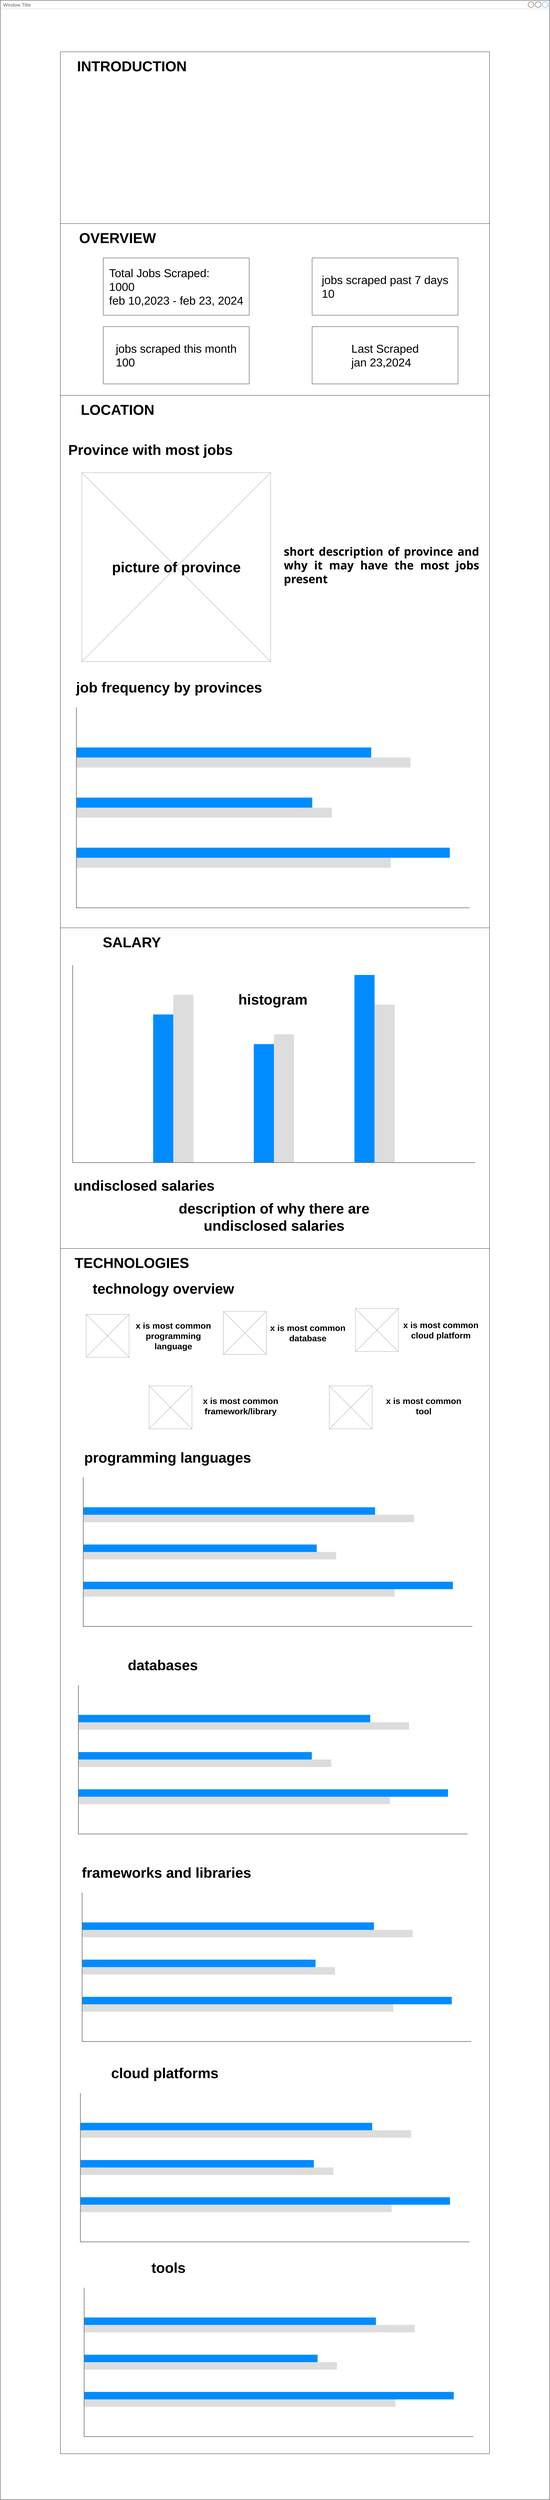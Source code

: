 <mxfile version="22.1.21" type="device">
  <diagram name="Page-1" id="f1b7ffb7-ca1e-a977-7cf5-a751b3c06c05">
    <mxGraphModel dx="2333" dy="1487" grid="1" gridSize="10" guides="1" tooltips="1" connect="1" arrows="1" fold="1" page="1" pageScale="1" pageWidth="826" pageHeight="1169" background="none" math="0" shadow="0">
      <root>
        <mxCell id="0" />
        <mxCell id="1" parent="0" />
        <mxCell id="U1F3V3Q_sJa1fO-xLQ_z-1" value="Window Title" style="strokeWidth=1;shadow=0;dashed=0;align=center;html=1;shape=mxgraph.mockup.containers.window;align=left;verticalAlign=top;spacingLeft=8;strokeColor2=#008cff;strokeColor3=#c4c4c4;fontColor=#666666;mainText=;fontSize=17;labelBackgroundColor=none;whiteSpace=wrap;" parent="1" vertex="1">
          <mxGeometry x="160" y="80" width="1920" height="8730" as="geometry" />
        </mxCell>
        <mxCell id="U1F3V3Q_sJa1fO-xLQ_z-7" value="" style="rounded=0;whiteSpace=wrap;html=1;" parent="1" vertex="1">
          <mxGeometry x="370" y="860" width="1500" height="600" as="geometry" />
        </mxCell>
        <mxCell id="U1F3V3Q_sJa1fO-xLQ_z-9" value="OVERVIEW" style="text;html=1;strokeColor=none;fillColor=none;align=center;verticalAlign=middle;whiteSpace=wrap;rounded=0;fontSize=50;fontStyle=1" parent="1" vertex="1">
          <mxGeometry x="370" y="860" width="400" height="100" as="geometry" />
        </mxCell>
        <mxCell id="U1F3V3Q_sJa1fO-xLQ_z-10" value="&lt;div style=&quot;text-align: left; font-size: 40px;&quot;&gt;&lt;span style=&quot;background-color: initial;&quot;&gt;&lt;font style=&quot;font-size: 40px;&quot;&gt;Total Jobs Scraped:&lt;/font&gt;&lt;/span&gt;&lt;/div&gt;&lt;font style=&quot;font-size: 40px;&quot;&gt;&lt;div style=&quot;text-align: left;&quot;&gt;&lt;span style=&quot;background-color: initial;&quot;&gt;1000&lt;/span&gt;&lt;/div&gt;&lt;div style=&quot;text-align: left;&quot;&gt;&lt;span style=&quot;background-color: initial;&quot;&gt;feb 10,2023 - feb 23, 2024&lt;/span&gt;&lt;/div&gt;&lt;/font&gt;" style="rounded=0;whiteSpace=wrap;html=1;" parent="1" vertex="1">
          <mxGeometry x="520" y="980" width="510" height="200" as="geometry" />
        </mxCell>
        <mxCell id="U1F3V3Q_sJa1fO-xLQ_z-16" value="&lt;div style=&quot;text-align: left; font-size: 40px;&quot;&gt;jobs scraped past 7 days&lt;/div&gt;&lt;div style=&quot;text-align: left; font-size: 40px;&quot;&gt;10&lt;/div&gt;" style="rounded=0;whiteSpace=wrap;html=1;" parent="1" vertex="1">
          <mxGeometry x="1250" y="980" width="510" height="200" as="geometry" />
        </mxCell>
        <mxCell id="U1F3V3Q_sJa1fO-xLQ_z-17" value="&lt;div style=&quot;text-align: left; font-size: 40px;&quot;&gt;jobs scraped this month&lt;/div&gt;&lt;div style=&quot;text-align: left; font-size: 40px;&quot;&gt;100&lt;/div&gt;" style="rounded=0;whiteSpace=wrap;html=1;" parent="1" vertex="1">
          <mxGeometry x="520" y="1220" width="510" height="200" as="geometry" />
        </mxCell>
        <mxCell id="U1F3V3Q_sJa1fO-xLQ_z-18" value="&lt;div style=&quot;text-align: left; font-size: 40px;&quot;&gt;Last Scraped&lt;/div&gt;&lt;div style=&quot;text-align: left; font-size: 40px;&quot;&gt;jan 23,2024&lt;/div&gt;" style="rounded=0;whiteSpace=wrap;html=1;" parent="1" vertex="1">
          <mxGeometry x="1250" y="1220" width="510" height="200" as="geometry" />
        </mxCell>
        <mxCell id="U1F3V3Q_sJa1fO-xLQ_z-20" value="" style="rounded=0;whiteSpace=wrap;html=1;" parent="1" vertex="1">
          <mxGeometry x="370" y="1460" width="1500" height="1860" as="geometry" />
        </mxCell>
        <mxCell id="U1F3V3Q_sJa1fO-xLQ_z-21" value="LOCATION" style="text;html=1;strokeColor=none;fillColor=none;align=center;verticalAlign=middle;whiteSpace=wrap;rounded=0;fontSize=50;fontStyle=1" parent="1" vertex="1">
          <mxGeometry x="370" y="1460" width="400" height="100" as="geometry" />
        </mxCell>
        <mxCell id="U1F3V3Q_sJa1fO-xLQ_z-22" value="" style="rounded=0;whiteSpace=wrap;html=1;" parent="1" vertex="1">
          <mxGeometry x="370" y="260" width="1500" height="600" as="geometry" />
        </mxCell>
        <mxCell id="U1F3V3Q_sJa1fO-xLQ_z-23" value="INTRODUCTION" style="text;html=1;strokeColor=none;fillColor=none;align=center;verticalAlign=middle;whiteSpace=wrap;rounded=0;fontSize=50;fontStyle=1" parent="1" vertex="1">
          <mxGeometry x="370" y="260" width="500" height="100" as="geometry" />
        </mxCell>
        <mxCell id="U1F3V3Q_sJa1fO-xLQ_z-28" value="Province with most jobs" style="text;html=1;strokeColor=none;fillColor=none;align=center;verticalAlign=middle;whiteSpace=wrap;rounded=0;fontSize=50;fontStyle=1" parent="1" vertex="1">
          <mxGeometry x="370" y="1600" width="630" height="100" as="geometry" />
        </mxCell>
        <mxCell id="U1F3V3Q_sJa1fO-xLQ_z-30" value="" style="verticalLabelPosition=bottom;shadow=0;dashed=0;align=center;html=1;verticalAlign=top;strokeWidth=1;shape=mxgraph.mockup.graphics.simpleIcon;strokeColor=#999999;" parent="1" vertex="1">
          <mxGeometry x="445" y="1730" width="660" height="660" as="geometry" />
        </mxCell>
        <mxCell id="U1F3V3Q_sJa1fO-xLQ_z-31" value="&lt;p style=&quot;margin: 0px 0px 15px; padding: 0px; text-align: justify; font-family: &amp;quot;Open Sans&amp;quot;, Arial, sans-serif; background-color: rgb(255, 255, 255); font-size: 40px;&quot;&gt;short description of province and why it may have the most jobs present&lt;/p&gt;" style="text;html=1;strokeColor=none;fillColor=none;align=center;verticalAlign=middle;whiteSpace=wrap;rounded=0;fontSize=40;horizontal=1;fontStyle=1" parent="1" vertex="1">
          <mxGeometry x="1150" y="1730" width="685" height="660" as="geometry" />
        </mxCell>
        <mxCell id="U1F3V3Q_sJa1fO-xLQ_z-32" value="picture of province" style="text;html=1;strokeColor=none;fillColor=none;align=center;verticalAlign=middle;whiteSpace=wrap;rounded=0;fontSize=50;fontStyle=1" parent="1" vertex="1">
          <mxGeometry x="537.5" y="2010" width="475" height="100" as="geometry" />
        </mxCell>
        <mxCell id="U1F3V3Q_sJa1fO-xLQ_z-33" value="job frequency by provinces" style="text;html=1;strokeColor=none;fillColor=none;align=center;verticalAlign=middle;whiteSpace=wrap;rounded=0;fontSize=50;fontStyle=1" parent="1" vertex="1">
          <mxGeometry x="370" y="2430" width="760" height="100" as="geometry" />
        </mxCell>
        <mxCell id="U1F3V3Q_sJa1fO-xLQ_z-34" value="" style="verticalLabelPosition=bottom;shadow=0;dashed=0;align=center;html=1;verticalAlign=top;strokeWidth=1;shape=mxgraph.mockup.graphics.barChart;strokeColor=none;strokeColor2=none;strokeColor3=#666666;fillColor2=#008cff;fillColor3=#dddddd;" parent="1" vertex="1">
          <mxGeometry x="426" y="2550" width="1374" height="700" as="geometry" />
        </mxCell>
        <mxCell id="U1F3V3Q_sJa1fO-xLQ_z-35" value="" style="rounded=0;whiteSpace=wrap;html=1;" parent="1" vertex="1">
          <mxGeometry x="370" y="3320" width="1500" height="1120" as="geometry" />
        </mxCell>
        <mxCell id="U1F3V3Q_sJa1fO-xLQ_z-36" value="SALARY" style="text;html=1;strokeColor=none;fillColor=none;align=center;verticalAlign=middle;whiteSpace=wrap;rounded=0;fontSize=50;fontStyle=1" parent="1" vertex="1">
          <mxGeometry x="370" y="3320" width="500" height="100" as="geometry" />
        </mxCell>
        <mxCell id="U1F3V3Q_sJa1fO-xLQ_z-37" value="" style="verticalLabelPosition=bottom;shadow=0;dashed=0;align=center;html=1;verticalAlign=top;strokeWidth=1;shape=mxgraph.mockup.graphics.columnChart;strokeColor=none;strokeColor2=none;strokeColor3=#666666;fillColor2=#008cff;fillColor3=#dddddd;" parent="1" vertex="1">
          <mxGeometry x="413" y="3450" width="1407" height="690" as="geometry" />
        </mxCell>
        <mxCell id="U1F3V3Q_sJa1fO-xLQ_z-38" value="histogram" style="text;html=1;strokeColor=none;fillColor=none;align=center;verticalAlign=middle;whiteSpace=wrap;rounded=0;fontSize=50;fontStyle=1" parent="1" vertex="1">
          <mxGeometry x="863" y="3520" width="500" height="100" as="geometry" />
        </mxCell>
        <mxCell id="U1F3V3Q_sJa1fO-xLQ_z-39" value="undisclosed salaries" style="text;html=1;strokeColor=none;fillColor=none;align=center;verticalAlign=middle;whiteSpace=wrap;rounded=0;fontSize=50;fontStyle=1" parent="1" vertex="1">
          <mxGeometry x="413" y="4170" width="500" height="100" as="geometry" />
        </mxCell>
        <mxCell id="U1F3V3Q_sJa1fO-xLQ_z-40" value="description of why there are undisclosed salaries" style="text;html=1;strokeColor=none;fillColor=none;align=center;verticalAlign=middle;whiteSpace=wrap;rounded=0;fontSize=50;fontStyle=1" parent="1" vertex="1">
          <mxGeometry x="661.5" y="4280" width="910" height="100" as="geometry" />
        </mxCell>
        <mxCell id="U1F3V3Q_sJa1fO-xLQ_z-41" value="" style="rounded=0;whiteSpace=wrap;html=1;" parent="1" vertex="1">
          <mxGeometry x="370" y="4440" width="1500" height="4210" as="geometry" />
        </mxCell>
        <mxCell id="U1F3V3Q_sJa1fO-xLQ_z-42" value="TECHNOLOGIES" style="text;html=1;strokeColor=none;fillColor=none;align=center;verticalAlign=middle;whiteSpace=wrap;rounded=0;fontSize=50;fontStyle=1" parent="1" vertex="1">
          <mxGeometry x="370" y="4440" width="500" height="100" as="geometry" />
        </mxCell>
        <mxCell id="U1F3V3Q_sJa1fO-xLQ_z-47" value="" style="verticalLabelPosition=bottom;shadow=0;dashed=0;align=center;html=1;verticalAlign=top;strokeWidth=1;shape=mxgraph.mockup.graphics.simpleIcon;strokeColor=#999999;" parent="1" vertex="1">
          <mxGeometry x="460" y="4670" width="150" height="150" as="geometry" />
        </mxCell>
        <mxCell id="U1F3V3Q_sJa1fO-xLQ_z-48" value="" style="verticalLabelPosition=bottom;shadow=0;dashed=0;align=center;html=1;verticalAlign=top;strokeWidth=1;shape=mxgraph.mockup.graphics.simpleIcon;strokeColor=#999999;" parent="1" vertex="1">
          <mxGeometry x="680" y="4920" width="150" height="150" as="geometry" />
        </mxCell>
        <mxCell id="U1F3V3Q_sJa1fO-xLQ_z-49" value="" style="verticalLabelPosition=bottom;shadow=0;dashed=0;align=center;html=1;verticalAlign=top;strokeWidth=1;shape=mxgraph.mockup.graphics.simpleIcon;strokeColor=#999999;" parent="1" vertex="1">
          <mxGeometry x="1401.5" y="4650" width="150" height="150" as="geometry" />
        </mxCell>
        <mxCell id="U1F3V3Q_sJa1fO-xLQ_z-50" value="" style="verticalLabelPosition=bottom;shadow=0;dashed=0;align=center;html=1;verticalAlign=top;strokeWidth=1;shape=mxgraph.mockup.graphics.simpleIcon;strokeColor=#999999;" parent="1" vertex="1">
          <mxGeometry x="1310" y="4920" width="150" height="150" as="geometry" />
        </mxCell>
        <mxCell id="U1F3V3Q_sJa1fO-xLQ_z-51" value="" style="verticalLabelPosition=bottom;shadow=0;dashed=0;align=center;html=1;verticalAlign=top;strokeWidth=1;shape=mxgraph.mockup.graphics.simpleIcon;strokeColor=#999999;" parent="1" vertex="1">
          <mxGeometry x="940" y="4660" width="150" height="150" as="geometry" />
        </mxCell>
        <mxCell id="U1F3V3Q_sJa1fO-xLQ_z-52" value="x is most common programming language" style="text;html=1;strokeColor=none;fillColor=none;align=center;verticalAlign=middle;whiteSpace=wrap;rounded=0;fontSize=30;fontStyle=1" parent="1" vertex="1">
          <mxGeometry x="620" y="4695" width="290" height="100" as="geometry" />
        </mxCell>
        <mxCell id="U1F3V3Q_sJa1fO-xLQ_z-53" value="x is most common database" style="text;html=1;strokeColor=none;fillColor=none;align=center;verticalAlign=middle;whiteSpace=wrap;rounded=0;fontSize=30;fontStyle=1" parent="1" vertex="1">
          <mxGeometry x="1100" y="4685" width="270" height="100" as="geometry" />
        </mxCell>
        <mxCell id="U1F3V3Q_sJa1fO-xLQ_z-54" value="x is most common cloud platform" style="text;html=1;strokeColor=none;fillColor=none;align=center;verticalAlign=middle;whiteSpace=wrap;rounded=0;fontSize=30;fontStyle=1" parent="1" vertex="1">
          <mxGeometry x="1560" y="4675" width="280" height="100" as="geometry" />
        </mxCell>
        <mxCell id="U1F3V3Q_sJa1fO-xLQ_z-55" value="x is most common framework/library" style="text;html=1;strokeColor=none;fillColor=none;align=center;verticalAlign=middle;whiteSpace=wrap;rounded=0;fontSize=30;fontStyle=1" parent="1" vertex="1">
          <mxGeometry x="860" y="4940" width="280" height="100" as="geometry" />
        </mxCell>
        <mxCell id="U1F3V3Q_sJa1fO-xLQ_z-56" value="x is most common tool" style="text;html=1;strokeColor=none;fillColor=none;align=center;verticalAlign=middle;whiteSpace=wrap;rounded=0;fontSize=30;fontStyle=1" parent="1" vertex="1">
          <mxGeometry x="1500" y="4940" width="280" height="100" as="geometry" />
        </mxCell>
        <mxCell id="U1F3V3Q_sJa1fO-xLQ_z-57" value="technology overview" style="text;html=1;strokeColor=none;fillColor=none;align=center;verticalAlign=middle;whiteSpace=wrap;rounded=0;fontSize=50;fontStyle=1" parent="1" vertex="1">
          <mxGeometry x="460" y="4530" width="540" height="100" as="geometry" />
        </mxCell>
        <mxCell id="U1F3V3Q_sJa1fO-xLQ_z-58" value="programming languages" style="text;html=1;strokeColor=none;fillColor=none;align=center;verticalAlign=middle;whiteSpace=wrap;rounded=0;fontSize=50;fontStyle=1" parent="1" vertex="1">
          <mxGeometry x="430" y="5120" width="630" height="100" as="geometry" />
        </mxCell>
        <mxCell id="U1F3V3Q_sJa1fO-xLQ_z-59" value="" style="verticalLabelPosition=bottom;shadow=0;dashed=0;align=center;html=1;verticalAlign=top;strokeWidth=1;shape=mxgraph.mockup.graphics.barChart;strokeColor=none;strokeColor2=none;strokeColor3=#666666;fillColor2=#008cff;fillColor3=#dddddd;" parent="1" vertex="1">
          <mxGeometry x="450" y="5240" width="1360" height="520" as="geometry" />
        </mxCell>
        <mxCell id="U1F3V3Q_sJa1fO-xLQ_z-60" value="databases" style="text;html=1;strokeColor=none;fillColor=none;align=center;verticalAlign=middle;whiteSpace=wrap;rounded=0;fontSize=50;fontStyle=1" parent="1" vertex="1">
          <mxGeometry x="413" y="5845" width="630" height="100" as="geometry" />
        </mxCell>
        <mxCell id="U1F3V3Q_sJa1fO-xLQ_z-61" value="" style="verticalLabelPosition=bottom;shadow=0;dashed=0;align=center;html=1;verticalAlign=top;strokeWidth=1;shape=mxgraph.mockup.graphics.barChart;strokeColor=none;strokeColor2=none;strokeColor3=#666666;fillColor2=#008cff;fillColor3=#dddddd;" parent="1" vertex="1">
          <mxGeometry x="433" y="5965" width="1360" height="520" as="geometry" />
        </mxCell>
        <mxCell id="U1F3V3Q_sJa1fO-xLQ_z-62" value="frameworks and libraries" style="text;html=1;strokeColor=none;fillColor=none;align=center;verticalAlign=middle;whiteSpace=wrap;rounded=0;fontSize=50;fontStyle=1" parent="1" vertex="1">
          <mxGeometry x="426" y="6570" width="630" height="100" as="geometry" />
        </mxCell>
        <mxCell id="U1F3V3Q_sJa1fO-xLQ_z-63" value="" style="verticalLabelPosition=bottom;shadow=0;dashed=0;align=center;html=1;verticalAlign=top;strokeWidth=1;shape=mxgraph.mockup.graphics.barChart;strokeColor=none;strokeColor2=none;strokeColor3=#666666;fillColor2=#008cff;fillColor3=#dddddd;" parent="1" vertex="1">
          <mxGeometry x="446" y="6690" width="1360" height="520" as="geometry" />
        </mxCell>
        <mxCell id="U1F3V3Q_sJa1fO-xLQ_z-64" value="cloud platforms" style="text;html=1;strokeColor=none;fillColor=none;align=center;verticalAlign=middle;whiteSpace=wrap;rounded=0;fontSize=50;fontStyle=1" parent="1" vertex="1">
          <mxGeometry x="420" y="7270" width="630" height="100" as="geometry" />
        </mxCell>
        <mxCell id="U1F3V3Q_sJa1fO-xLQ_z-65" value="" style="verticalLabelPosition=bottom;shadow=0;dashed=0;align=center;html=1;verticalAlign=top;strokeWidth=1;shape=mxgraph.mockup.graphics.barChart;strokeColor=none;strokeColor2=none;strokeColor3=#666666;fillColor2=#008cff;fillColor3=#dddddd;" parent="1" vertex="1">
          <mxGeometry x="440" y="7390" width="1360" height="520" as="geometry" />
        </mxCell>
        <mxCell id="U1F3V3Q_sJa1fO-xLQ_z-68" value="tools" style="text;html=1;strokeColor=none;fillColor=none;align=center;verticalAlign=middle;whiteSpace=wrap;rounded=0;fontSize=50;fontStyle=1" parent="1" vertex="1">
          <mxGeometry x="433" y="7950" width="630" height="100" as="geometry" />
        </mxCell>
        <mxCell id="U1F3V3Q_sJa1fO-xLQ_z-69" value="" style="verticalLabelPosition=bottom;shadow=0;dashed=0;align=center;html=1;verticalAlign=top;strokeWidth=1;shape=mxgraph.mockup.graphics.barChart;strokeColor=none;strokeColor2=none;strokeColor3=#666666;fillColor2=#008cff;fillColor3=#dddddd;" parent="1" vertex="1">
          <mxGeometry x="453" y="8070" width="1360" height="520" as="geometry" />
        </mxCell>
      </root>
    </mxGraphModel>
  </diagram>
</mxfile>
